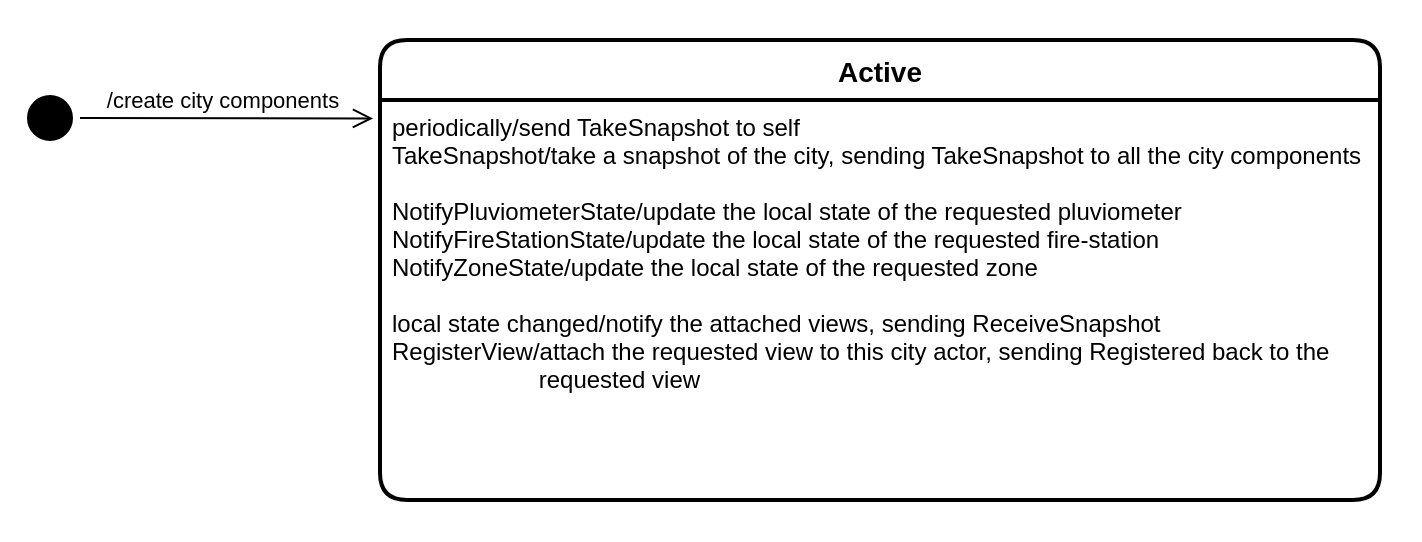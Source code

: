 <mxfile version="20.2.8" type="device"><diagram id="uHUt6Z9MT25F9fRx2fs-" name="Page-1"><mxGraphModel dx="813" dy="494" grid="1" gridSize="10" guides="1" tooltips="1" connect="1" arrows="1" fold="1" page="1" pageScale="1" pageWidth="850" pageHeight="1100" math="0" shadow="0"><root><mxCell id="0"/><mxCell id="1" parent="0"/><mxCell id="TVAWMDnsOd2I3cZGIWwI-1" value="" style="rounded=0;whiteSpace=wrap;html=1;strokeColor=none;" vertex="1" parent="1"><mxGeometry x="110" y="360" width="710" height="270" as="geometry"/></mxCell><mxCell id="fXXeHyMfSSSQZnNen0r5-1" value="Active" style="swimlane;childLayout=stackLayout;horizontal=1;startSize=30;horizontalStack=0;rounded=1;fontSize=14;fontStyle=1;strokeWidth=2;resizeParent=0;resizeLast=1;shadow=0;dashed=0;align=center;" parent="1" vertex="1"><mxGeometry x="300" y="380" width="500" height="230" as="geometry"/></mxCell><mxCell id="fXXeHyMfSSSQZnNen0r5-2" value="periodically/send TakeSnapshot to self&#10;TakeSnapshot/take a snapshot of the city, sending TakeSnapshot to all the city components&#10;&#10;NotifyPluviometerState/update the local state of the requested pluviometer&#10;NotifyFireStationState/update the local state of the requested fire-station&#10;NotifyZoneState/update the local state of the requested zone&#10;&#10;local state changed/notify the attached views, sending ReceiveSnapshot&#10;RegisterView/attach the requested view to this city actor, sending Registered back to the&#10;                      requested view" style="align=left;strokeColor=none;fillColor=none;spacingLeft=4;fontSize=12;verticalAlign=top;resizable=0;rotatable=0;part=1;" parent="fXXeHyMfSSSQZnNen0r5-1" vertex="1"><mxGeometry y="30" width="500" height="200" as="geometry"/></mxCell><mxCell id="fXXeHyMfSSSQZnNen0r5-4" value="" style="ellipse;html=1;shape=startState;fillColor=#000000;strokeColor=#000000;" parent="1" vertex="1"><mxGeometry x="120" y="404" width="30" height="30" as="geometry"/></mxCell><mxCell id="fXXeHyMfSSSQZnNen0r5-5" value="" style="html=1;verticalAlign=bottom;endArrow=open;endSize=8;strokeColor=#000000;rounded=0;entryX=-0.007;entryY=0.046;entryDx=0;entryDy=0;entryPerimeter=0;" parent="1" source="fXXeHyMfSSSQZnNen0r5-4" target="fXXeHyMfSSSQZnNen0r5-2" edge="1"><mxGeometry relative="1" as="geometry"><mxPoint x="290" y="415" as="targetPoint"/></mxGeometry></mxCell><mxCell id="fXXeHyMfSSSQZnNen0r5-6" value="/create city components" style="edgeLabel;html=1;align=center;verticalAlign=middle;resizable=0;points=[];" parent="fXXeHyMfSSSQZnNen0r5-5" vertex="1" connectable="0"><mxGeometry x="-0.244" y="1" relative="1" as="geometry"><mxPoint x="15" y="-8" as="offset"/></mxGeometry></mxCell></root></mxGraphModel></diagram></mxfile>